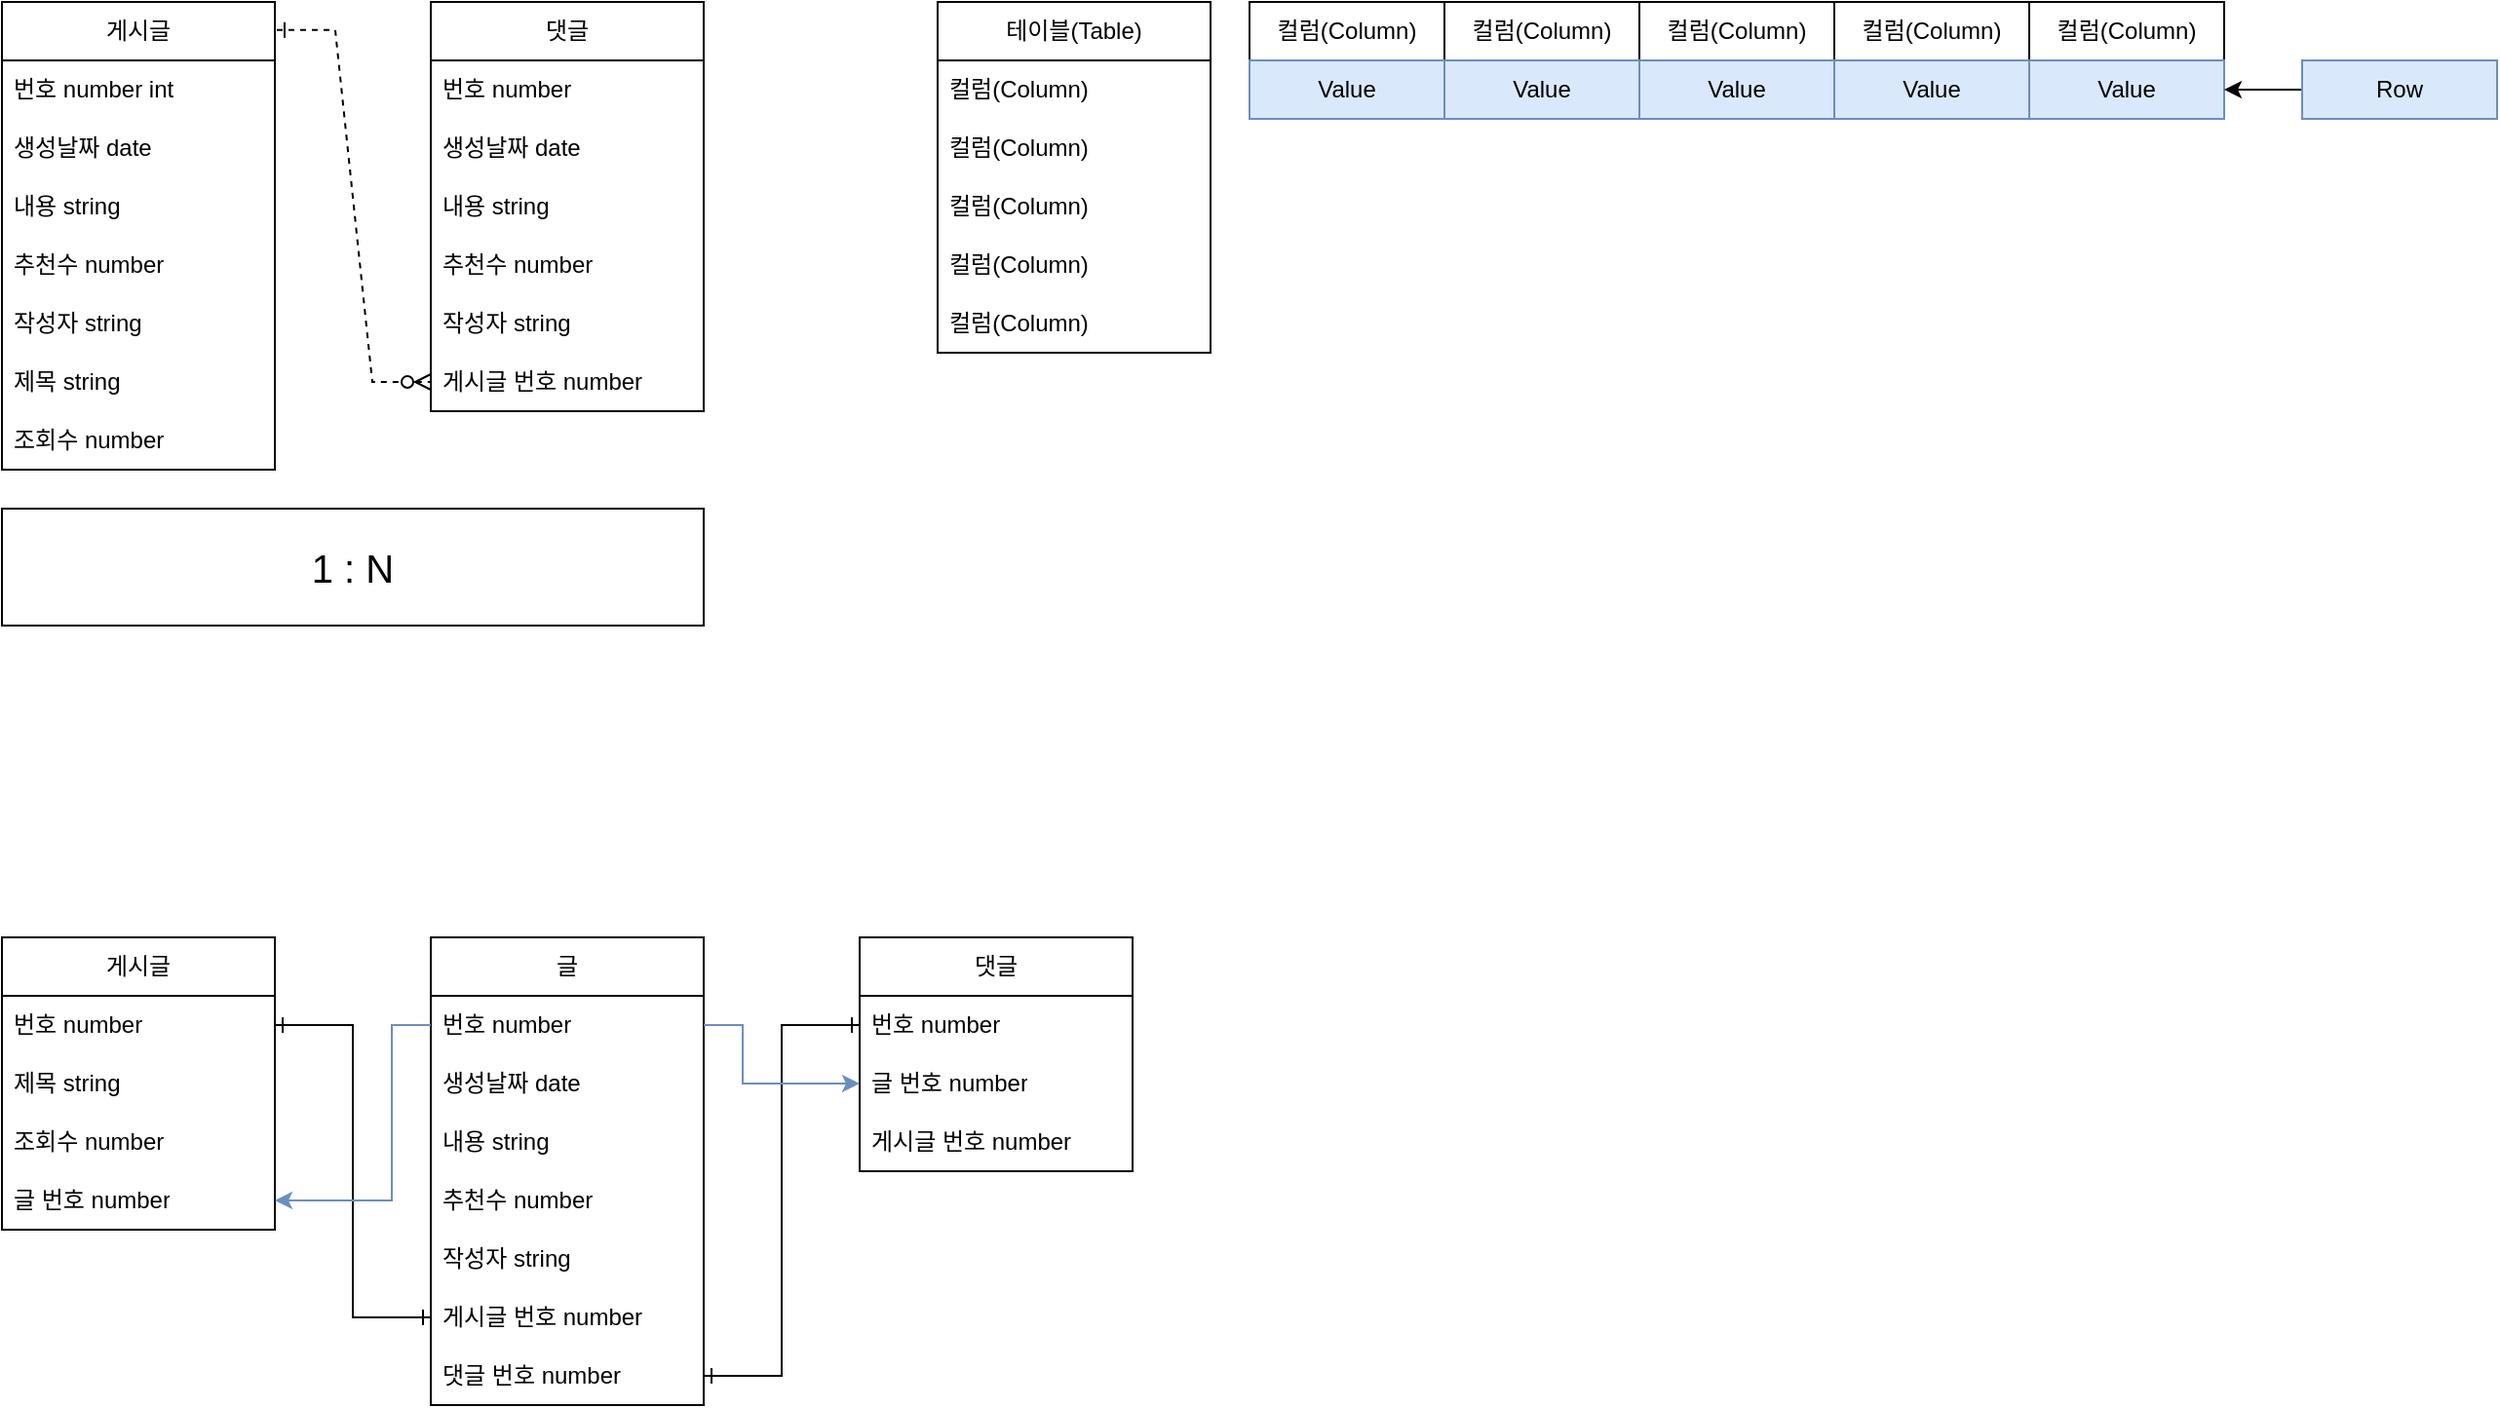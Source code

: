 <mxfile version="24.0.7" type="device">
  <diagram name="페이지-1" id="KGAgxt50V7Duynd_9c-m">
    <mxGraphModel dx="794" dy="462" grid="1" gridSize="10" guides="1" tooltips="1" connect="1" arrows="1" fold="1" page="1" pageScale="1" pageWidth="827" pageHeight="1169" math="0" shadow="0">
      <root>
        <mxCell id="0" />
        <mxCell id="1" parent="0" />
        <mxCell id="qUjW-0NLTXHoHBvG_BIg-1" value="게시글" style="swimlane;fontStyle=0;childLayout=stackLayout;horizontal=1;startSize=30;horizontalStack=0;resizeParent=1;resizeParentMax=0;resizeLast=0;collapsible=1;marginBottom=0;whiteSpace=wrap;html=1;" vertex="1" parent="1">
          <mxGeometry x="40" y="40" width="140" height="240" as="geometry" />
        </mxCell>
        <mxCell id="qUjW-0NLTXHoHBvG_BIg-2" value="번호 number int" style="text;strokeColor=none;fillColor=none;align=left;verticalAlign=middle;spacingLeft=4;spacingRight=4;overflow=hidden;points=[[0,0.5],[1,0.5]];portConstraint=eastwest;rotatable=0;whiteSpace=wrap;html=1;" vertex="1" parent="qUjW-0NLTXHoHBvG_BIg-1">
          <mxGeometry y="30" width="140" height="30" as="geometry" />
        </mxCell>
        <mxCell id="qUjW-0NLTXHoHBvG_BIg-3" value="생성날짜 date" style="text;strokeColor=none;fillColor=none;align=left;verticalAlign=middle;spacingLeft=4;spacingRight=4;overflow=hidden;points=[[0,0.5],[1,0.5]];portConstraint=eastwest;rotatable=0;whiteSpace=wrap;html=1;" vertex="1" parent="qUjW-0NLTXHoHBvG_BIg-1">
          <mxGeometry y="60" width="140" height="30" as="geometry" />
        </mxCell>
        <mxCell id="qUjW-0NLTXHoHBvG_BIg-8" value="내용 string" style="text;strokeColor=none;fillColor=none;align=left;verticalAlign=middle;spacingLeft=4;spacingRight=4;overflow=hidden;points=[[0,0.5],[1,0.5]];portConstraint=eastwest;rotatable=0;whiteSpace=wrap;html=1;" vertex="1" parent="qUjW-0NLTXHoHBvG_BIg-1">
          <mxGeometry y="90" width="140" height="30" as="geometry" />
        </mxCell>
        <mxCell id="qUjW-0NLTXHoHBvG_BIg-9" value="추천수 number" style="text;strokeColor=none;fillColor=none;align=left;verticalAlign=middle;spacingLeft=4;spacingRight=4;overflow=hidden;points=[[0,0.5],[1,0.5]];portConstraint=eastwest;rotatable=0;whiteSpace=wrap;html=1;" vertex="1" parent="qUjW-0NLTXHoHBvG_BIg-1">
          <mxGeometry y="120" width="140" height="30" as="geometry" />
        </mxCell>
        <mxCell id="qUjW-0NLTXHoHBvG_BIg-7" value="작성자 string" style="text;strokeColor=none;fillColor=none;align=left;verticalAlign=middle;spacingLeft=4;spacingRight=4;overflow=hidden;points=[[0,0.5],[1,0.5]];portConstraint=eastwest;rotatable=0;whiteSpace=wrap;html=1;" vertex="1" parent="qUjW-0NLTXHoHBvG_BIg-1">
          <mxGeometry y="150" width="140" height="30" as="geometry" />
        </mxCell>
        <mxCell id="qUjW-0NLTXHoHBvG_BIg-6" value="제목 string" style="text;strokeColor=none;fillColor=none;align=left;verticalAlign=middle;spacingLeft=4;spacingRight=4;overflow=hidden;points=[[0,0.5],[1,0.5]];portConstraint=eastwest;rotatable=0;whiteSpace=wrap;html=1;" vertex="1" parent="qUjW-0NLTXHoHBvG_BIg-1">
          <mxGeometry y="180" width="140" height="30" as="geometry" />
        </mxCell>
        <mxCell id="qUjW-0NLTXHoHBvG_BIg-5" value="조회수 number" style="text;strokeColor=none;fillColor=none;align=left;verticalAlign=middle;spacingLeft=4;spacingRight=4;overflow=hidden;points=[[0,0.5],[1,0.5]];portConstraint=eastwest;rotatable=0;whiteSpace=wrap;html=1;" vertex="1" parent="qUjW-0NLTXHoHBvG_BIg-1">
          <mxGeometry y="210" width="140" height="30" as="geometry" />
        </mxCell>
        <mxCell id="qUjW-0NLTXHoHBvG_BIg-10" value="댓글" style="swimlane;fontStyle=0;childLayout=stackLayout;horizontal=1;startSize=30;horizontalStack=0;resizeParent=1;resizeParentMax=0;resizeLast=0;collapsible=1;marginBottom=0;whiteSpace=wrap;html=1;" vertex="1" parent="1">
          <mxGeometry x="260" y="40" width="140" height="210" as="geometry" />
        </mxCell>
        <mxCell id="qUjW-0NLTXHoHBvG_BIg-11" value="번호 number" style="text;strokeColor=none;fillColor=none;align=left;verticalAlign=middle;spacingLeft=4;spacingRight=4;overflow=hidden;points=[[0,0.5],[1,0.5]];portConstraint=eastwest;rotatable=0;whiteSpace=wrap;html=1;" vertex="1" parent="qUjW-0NLTXHoHBvG_BIg-10">
          <mxGeometry y="30" width="140" height="30" as="geometry" />
        </mxCell>
        <mxCell id="qUjW-0NLTXHoHBvG_BIg-12" value="생성날짜 date" style="text;strokeColor=none;fillColor=none;align=left;verticalAlign=middle;spacingLeft=4;spacingRight=4;overflow=hidden;points=[[0,0.5],[1,0.5]];portConstraint=eastwest;rotatable=0;whiteSpace=wrap;html=1;" vertex="1" parent="qUjW-0NLTXHoHBvG_BIg-10">
          <mxGeometry y="60" width="140" height="30" as="geometry" />
        </mxCell>
        <mxCell id="qUjW-0NLTXHoHBvG_BIg-13" value="내용 string" style="text;strokeColor=none;fillColor=none;align=left;verticalAlign=middle;spacingLeft=4;spacingRight=4;overflow=hidden;points=[[0,0.5],[1,0.5]];portConstraint=eastwest;rotatable=0;whiteSpace=wrap;html=1;" vertex="1" parent="qUjW-0NLTXHoHBvG_BIg-10">
          <mxGeometry y="90" width="140" height="30" as="geometry" />
        </mxCell>
        <mxCell id="qUjW-0NLTXHoHBvG_BIg-14" value="추천수 number" style="text;strokeColor=none;fillColor=none;align=left;verticalAlign=middle;spacingLeft=4;spacingRight=4;overflow=hidden;points=[[0,0.5],[1,0.5]];portConstraint=eastwest;rotatable=0;whiteSpace=wrap;html=1;" vertex="1" parent="qUjW-0NLTXHoHBvG_BIg-10">
          <mxGeometry y="120" width="140" height="30" as="geometry" />
        </mxCell>
        <mxCell id="qUjW-0NLTXHoHBvG_BIg-15" value="작성자 string" style="text;strokeColor=none;fillColor=none;align=left;verticalAlign=middle;spacingLeft=4;spacingRight=4;overflow=hidden;points=[[0,0.5],[1,0.5]];portConstraint=eastwest;rotatable=0;whiteSpace=wrap;html=1;" vertex="1" parent="qUjW-0NLTXHoHBvG_BIg-10">
          <mxGeometry y="150" width="140" height="30" as="geometry" />
        </mxCell>
        <mxCell id="qUjW-0NLTXHoHBvG_BIg-39" value="게시글 번호 number" style="text;strokeColor=none;fillColor=none;align=left;verticalAlign=middle;spacingLeft=4;spacingRight=4;overflow=hidden;points=[[0,0.5],[1,0.5]];portConstraint=eastwest;rotatable=0;whiteSpace=wrap;html=1;" vertex="1" parent="qUjW-0NLTXHoHBvG_BIg-10">
          <mxGeometry y="180" width="140" height="30" as="geometry" />
        </mxCell>
        <mxCell id="qUjW-0NLTXHoHBvG_BIg-20" value="테이블(Table)" style="swimlane;fontStyle=0;childLayout=stackLayout;horizontal=1;startSize=30;horizontalStack=0;resizeParent=1;resizeParentMax=0;resizeLast=0;collapsible=1;marginBottom=0;whiteSpace=wrap;html=1;" vertex="1" parent="1">
          <mxGeometry x="520" y="40" width="140" height="180" as="geometry" />
        </mxCell>
        <mxCell id="qUjW-0NLTXHoHBvG_BIg-21" value="컬럼(Column)" style="text;strokeColor=none;fillColor=none;align=left;verticalAlign=middle;spacingLeft=4;spacingRight=4;overflow=hidden;points=[[0,0.5],[1,0.5]];portConstraint=eastwest;rotatable=0;whiteSpace=wrap;html=1;" vertex="1" parent="qUjW-0NLTXHoHBvG_BIg-20">
          <mxGeometry y="30" width="140" height="30" as="geometry" />
        </mxCell>
        <mxCell id="qUjW-0NLTXHoHBvG_BIg-22" value="컬럼(Column)" style="text;strokeColor=none;fillColor=none;align=left;verticalAlign=middle;spacingLeft=4;spacingRight=4;overflow=hidden;points=[[0,0.5],[1,0.5]];portConstraint=eastwest;rotatable=0;whiteSpace=wrap;html=1;" vertex="1" parent="qUjW-0NLTXHoHBvG_BIg-20">
          <mxGeometry y="60" width="140" height="30" as="geometry" />
        </mxCell>
        <mxCell id="qUjW-0NLTXHoHBvG_BIg-23" value="컬럼(Column)" style="text;strokeColor=none;fillColor=none;align=left;verticalAlign=middle;spacingLeft=4;spacingRight=4;overflow=hidden;points=[[0,0.5],[1,0.5]];portConstraint=eastwest;rotatable=0;whiteSpace=wrap;html=1;" vertex="1" parent="qUjW-0NLTXHoHBvG_BIg-20">
          <mxGeometry y="90" width="140" height="30" as="geometry" />
        </mxCell>
        <mxCell id="qUjW-0NLTXHoHBvG_BIg-24" value="컬럼(Column)" style="text;strokeColor=none;fillColor=none;align=left;verticalAlign=middle;spacingLeft=4;spacingRight=4;overflow=hidden;points=[[0,0.5],[1,0.5]];portConstraint=eastwest;rotatable=0;whiteSpace=wrap;html=1;" vertex="1" parent="qUjW-0NLTXHoHBvG_BIg-20">
          <mxGeometry y="120" width="140" height="30" as="geometry" />
        </mxCell>
        <mxCell id="qUjW-0NLTXHoHBvG_BIg-25" value="컬럼(Column)" style="text;strokeColor=none;fillColor=none;align=left;verticalAlign=middle;spacingLeft=4;spacingRight=4;overflow=hidden;points=[[0,0.5],[1,0.5]];portConstraint=eastwest;rotatable=0;whiteSpace=wrap;html=1;" vertex="1" parent="qUjW-0NLTXHoHBvG_BIg-20">
          <mxGeometry y="150" width="140" height="30" as="geometry" />
        </mxCell>
        <mxCell id="qUjW-0NLTXHoHBvG_BIg-26" value="컬럼(Column)" style="rounded=0;whiteSpace=wrap;html=1;" vertex="1" parent="1">
          <mxGeometry x="680" y="40" width="100" height="30" as="geometry" />
        </mxCell>
        <mxCell id="qUjW-0NLTXHoHBvG_BIg-27" value="컬럼(Column)" style="rounded=0;whiteSpace=wrap;html=1;" vertex="1" parent="1">
          <mxGeometry x="880" y="40" width="100" height="30" as="geometry" />
        </mxCell>
        <mxCell id="qUjW-0NLTXHoHBvG_BIg-28" value="컬럼(Column)" style="rounded=0;whiteSpace=wrap;html=1;" vertex="1" parent="1">
          <mxGeometry x="1080" y="40" width="100" height="30" as="geometry" />
        </mxCell>
        <mxCell id="qUjW-0NLTXHoHBvG_BIg-29" value="컬럼(Column)" style="rounded=0;whiteSpace=wrap;html=1;" vertex="1" parent="1">
          <mxGeometry x="980" y="40" width="100" height="30" as="geometry" />
        </mxCell>
        <mxCell id="qUjW-0NLTXHoHBvG_BIg-30" value="컬럼(Column)" style="rounded=0;whiteSpace=wrap;html=1;" vertex="1" parent="1">
          <mxGeometry x="780" y="40" width="100" height="30" as="geometry" />
        </mxCell>
        <mxCell id="qUjW-0NLTXHoHBvG_BIg-31" value="Value" style="rounded=0;whiteSpace=wrap;html=1;fillColor=#dae8fc;strokeColor=#6c8ebf;" vertex="1" parent="1">
          <mxGeometry x="680" y="70" width="100" height="30" as="geometry" />
        </mxCell>
        <mxCell id="qUjW-0NLTXHoHBvG_BIg-32" value="Value" style="rounded=0;whiteSpace=wrap;html=1;fillColor=#dae8fc;strokeColor=#6c8ebf;" vertex="1" parent="1">
          <mxGeometry x="880" y="70" width="100" height="30" as="geometry" />
        </mxCell>
        <mxCell id="qUjW-0NLTXHoHBvG_BIg-33" value="Value" style="rounded=0;whiteSpace=wrap;html=1;fillColor=#dae8fc;strokeColor=#6c8ebf;" vertex="1" parent="1">
          <mxGeometry x="1080" y="70" width="100" height="30" as="geometry" />
        </mxCell>
        <mxCell id="qUjW-0NLTXHoHBvG_BIg-34" value="Value" style="rounded=0;whiteSpace=wrap;html=1;fillColor=#dae8fc;strokeColor=#6c8ebf;" vertex="1" parent="1">
          <mxGeometry x="980" y="70" width="100" height="30" as="geometry" />
        </mxCell>
        <mxCell id="qUjW-0NLTXHoHBvG_BIg-35" value="Value" style="rounded=0;whiteSpace=wrap;html=1;fillColor=#dae8fc;strokeColor=#6c8ebf;" vertex="1" parent="1">
          <mxGeometry x="780" y="70" width="100" height="30" as="geometry" />
        </mxCell>
        <mxCell id="qUjW-0NLTXHoHBvG_BIg-37" style="edgeStyle=orthogonalEdgeStyle;rounded=0;orthogonalLoop=1;jettySize=auto;html=1;entryX=1;entryY=0.5;entryDx=0;entryDy=0;" edge="1" parent="1" source="qUjW-0NLTXHoHBvG_BIg-36" target="qUjW-0NLTXHoHBvG_BIg-33">
          <mxGeometry relative="1" as="geometry" />
        </mxCell>
        <mxCell id="qUjW-0NLTXHoHBvG_BIg-36" value="Row" style="rounded=0;whiteSpace=wrap;html=1;fillColor=#dae8fc;strokeColor=#6c8ebf;" vertex="1" parent="1">
          <mxGeometry x="1220" y="70" width="100" height="30" as="geometry" />
        </mxCell>
        <mxCell id="qUjW-0NLTXHoHBvG_BIg-41" value="&lt;font style=&quot;font-size: 20px;&quot;&gt;1 : N&lt;/font&gt;" style="rounded=0;whiteSpace=wrap;html=1;" vertex="1" parent="1">
          <mxGeometry x="40" y="300" width="360" height="60" as="geometry" />
        </mxCell>
        <mxCell id="qUjW-0NLTXHoHBvG_BIg-42" value="" style="edgeStyle=entityRelationEdgeStyle;fontSize=12;html=1;endArrow=ERzeroToMany;endFill=1;rounded=0;entryX=0;entryY=0.5;entryDx=0;entryDy=0;dashed=1;startArrow=ERone;startFill=0;exitX=1.007;exitY=0.06;exitDx=0;exitDy=0;exitPerimeter=0;" edge="1" parent="1" source="qUjW-0NLTXHoHBvG_BIg-1" target="qUjW-0NLTXHoHBvG_BIg-39">
          <mxGeometry width="100" height="100" relative="1" as="geometry">
            <mxPoint x="200" y="80" as="sourcePoint" />
            <mxPoint x="320" y="150" as="targetPoint" />
          </mxGeometry>
        </mxCell>
        <mxCell id="qUjW-0NLTXHoHBvG_BIg-43" value="게시글" style="swimlane;fontStyle=0;childLayout=stackLayout;horizontal=1;startSize=30;horizontalStack=0;resizeParent=1;resizeParentMax=0;resizeLast=0;collapsible=1;marginBottom=0;whiteSpace=wrap;html=1;" vertex="1" parent="1">
          <mxGeometry x="40" y="520" width="140" height="150" as="geometry" />
        </mxCell>
        <mxCell id="qUjW-0NLTXHoHBvG_BIg-67" value="번호 number" style="text;strokeColor=none;fillColor=none;align=left;verticalAlign=middle;spacingLeft=4;spacingRight=4;overflow=hidden;points=[[0,0.5],[1,0.5]];portConstraint=eastwest;rotatable=0;whiteSpace=wrap;html=1;" vertex="1" parent="qUjW-0NLTXHoHBvG_BIg-43">
          <mxGeometry y="30" width="140" height="30" as="geometry" />
        </mxCell>
        <mxCell id="qUjW-0NLTXHoHBvG_BIg-49" value="제목 string" style="text;strokeColor=none;fillColor=none;align=left;verticalAlign=middle;spacingLeft=4;spacingRight=4;overflow=hidden;points=[[0,0.5],[1,0.5]];portConstraint=eastwest;rotatable=0;whiteSpace=wrap;html=1;" vertex="1" parent="qUjW-0NLTXHoHBvG_BIg-43">
          <mxGeometry y="60" width="140" height="30" as="geometry" />
        </mxCell>
        <mxCell id="qUjW-0NLTXHoHBvG_BIg-50" value="조회수 number" style="text;strokeColor=none;fillColor=none;align=left;verticalAlign=middle;spacingLeft=4;spacingRight=4;overflow=hidden;points=[[0,0.5],[1,0.5]];portConstraint=eastwest;rotatable=0;whiteSpace=wrap;html=1;" vertex="1" parent="qUjW-0NLTXHoHBvG_BIg-43">
          <mxGeometry y="90" width="140" height="30" as="geometry" />
        </mxCell>
        <mxCell id="qUjW-0NLTXHoHBvG_BIg-68" value="글 번호 number" style="text;strokeColor=none;fillColor=none;align=left;verticalAlign=middle;spacingLeft=4;spacingRight=4;overflow=hidden;points=[[0,0.5],[1,0.5]];portConstraint=eastwest;rotatable=0;whiteSpace=wrap;html=1;" vertex="1" parent="qUjW-0NLTXHoHBvG_BIg-43">
          <mxGeometry y="120" width="140" height="30" as="geometry" />
        </mxCell>
        <mxCell id="qUjW-0NLTXHoHBvG_BIg-51" value="댓글" style="swimlane;fontStyle=0;childLayout=stackLayout;horizontal=1;startSize=30;horizontalStack=0;resizeParent=1;resizeParentMax=0;resizeLast=0;collapsible=1;marginBottom=0;whiteSpace=wrap;html=1;" vertex="1" parent="1">
          <mxGeometry x="480" y="520" width="140" height="120" as="geometry" />
        </mxCell>
        <mxCell id="qUjW-0NLTXHoHBvG_BIg-75" value="번호 number" style="text;strokeColor=none;fillColor=none;align=left;verticalAlign=middle;spacingLeft=4;spacingRight=4;overflow=hidden;points=[[0,0.5],[1,0.5]];portConstraint=eastwest;rotatable=0;whiteSpace=wrap;html=1;" vertex="1" parent="qUjW-0NLTXHoHBvG_BIg-51">
          <mxGeometry y="30" width="140" height="30" as="geometry" />
        </mxCell>
        <mxCell id="qUjW-0NLTXHoHBvG_BIg-71" value="글 번호 number" style="text;strokeColor=none;fillColor=none;align=left;verticalAlign=middle;spacingLeft=4;spacingRight=4;overflow=hidden;points=[[0,0.5],[1,0.5]];portConstraint=eastwest;rotatable=0;whiteSpace=wrap;html=1;" vertex="1" parent="qUjW-0NLTXHoHBvG_BIg-51">
          <mxGeometry y="60" width="140" height="30" as="geometry" />
        </mxCell>
        <mxCell id="qUjW-0NLTXHoHBvG_BIg-57" value="게시글 번호 number" style="text;strokeColor=none;fillColor=none;align=left;verticalAlign=middle;spacingLeft=4;spacingRight=4;overflow=hidden;points=[[0,0.5],[1,0.5]];portConstraint=eastwest;rotatable=0;whiteSpace=wrap;html=1;" vertex="1" parent="qUjW-0NLTXHoHBvG_BIg-51">
          <mxGeometry y="90" width="140" height="30" as="geometry" />
        </mxCell>
        <mxCell id="qUjW-0NLTXHoHBvG_BIg-59" value="글" style="swimlane;fontStyle=0;childLayout=stackLayout;horizontal=1;startSize=30;horizontalStack=0;resizeParent=1;resizeParentMax=0;resizeLast=0;collapsible=1;marginBottom=0;whiteSpace=wrap;html=1;" vertex="1" parent="1">
          <mxGeometry x="260" y="520" width="140" height="240" as="geometry" />
        </mxCell>
        <mxCell id="qUjW-0NLTXHoHBvG_BIg-60" value="번호 number" style="text;strokeColor=none;fillColor=none;align=left;verticalAlign=middle;spacingLeft=4;spacingRight=4;overflow=hidden;points=[[0,0.5],[1,0.5]];portConstraint=eastwest;rotatable=0;whiteSpace=wrap;html=1;" vertex="1" parent="qUjW-0NLTXHoHBvG_BIg-59">
          <mxGeometry y="30" width="140" height="30" as="geometry" />
        </mxCell>
        <mxCell id="qUjW-0NLTXHoHBvG_BIg-61" value="생성날짜 date" style="text;strokeColor=none;fillColor=none;align=left;verticalAlign=middle;spacingLeft=4;spacingRight=4;overflow=hidden;points=[[0,0.5],[1,0.5]];portConstraint=eastwest;rotatable=0;whiteSpace=wrap;html=1;" vertex="1" parent="qUjW-0NLTXHoHBvG_BIg-59">
          <mxGeometry y="60" width="140" height="30" as="geometry" />
        </mxCell>
        <mxCell id="qUjW-0NLTXHoHBvG_BIg-62" value="내용 string" style="text;strokeColor=none;fillColor=none;align=left;verticalAlign=middle;spacingLeft=4;spacingRight=4;overflow=hidden;points=[[0,0.5],[1,0.5]];portConstraint=eastwest;rotatable=0;whiteSpace=wrap;html=1;" vertex="1" parent="qUjW-0NLTXHoHBvG_BIg-59">
          <mxGeometry y="90" width="140" height="30" as="geometry" />
        </mxCell>
        <mxCell id="qUjW-0NLTXHoHBvG_BIg-63" value="추천수 number" style="text;strokeColor=none;fillColor=none;align=left;verticalAlign=middle;spacingLeft=4;spacingRight=4;overflow=hidden;points=[[0,0.5],[1,0.5]];portConstraint=eastwest;rotatable=0;whiteSpace=wrap;html=1;" vertex="1" parent="qUjW-0NLTXHoHBvG_BIg-59">
          <mxGeometry y="120" width="140" height="30" as="geometry" />
        </mxCell>
        <mxCell id="qUjW-0NLTXHoHBvG_BIg-64" value="작성자 string" style="text;strokeColor=none;fillColor=none;align=left;verticalAlign=middle;spacingLeft=4;spacingRight=4;overflow=hidden;points=[[0,0.5],[1,0.5]];portConstraint=eastwest;rotatable=0;whiteSpace=wrap;html=1;" vertex="1" parent="qUjW-0NLTXHoHBvG_BIg-59">
          <mxGeometry y="150" width="140" height="30" as="geometry" />
        </mxCell>
        <mxCell id="qUjW-0NLTXHoHBvG_BIg-69" value="게시글 번호 number" style="text;strokeColor=none;fillColor=none;align=left;verticalAlign=middle;spacingLeft=4;spacingRight=4;overflow=hidden;points=[[0,0.5],[1,0.5]];portConstraint=eastwest;rotatable=0;whiteSpace=wrap;html=1;" vertex="1" parent="qUjW-0NLTXHoHBvG_BIg-59">
          <mxGeometry y="180" width="140" height="30" as="geometry" />
        </mxCell>
        <mxCell id="qUjW-0NLTXHoHBvG_BIg-72" value="댓글 번호 number" style="text;strokeColor=none;fillColor=none;align=left;verticalAlign=middle;spacingLeft=4;spacingRight=4;overflow=hidden;points=[[0,0.5],[1,0.5]];portConstraint=eastwest;rotatable=0;whiteSpace=wrap;html=1;" vertex="1" parent="qUjW-0NLTXHoHBvG_BIg-59">
          <mxGeometry y="210" width="140" height="30" as="geometry" />
        </mxCell>
        <mxCell id="qUjW-0NLTXHoHBvG_BIg-70" style="edgeStyle=orthogonalEdgeStyle;rounded=0;orthogonalLoop=1;jettySize=auto;html=1;exitX=1;exitY=0.5;exitDx=0;exitDy=0;entryX=0;entryY=0.5;entryDx=0;entryDy=0;endArrow=ERone;endFill=0;startArrow=ERone;startFill=0;" edge="1" parent="1" source="qUjW-0NLTXHoHBvG_BIg-67" target="qUjW-0NLTXHoHBvG_BIg-69">
          <mxGeometry relative="1" as="geometry" />
        </mxCell>
        <mxCell id="qUjW-0NLTXHoHBvG_BIg-73" style="edgeStyle=orthogonalEdgeStyle;rounded=0;orthogonalLoop=1;jettySize=auto;html=1;exitX=1;exitY=0.5;exitDx=0;exitDy=0;entryX=0;entryY=0.5;entryDx=0;entryDy=0;endArrow=ERone;endFill=0;startArrow=ERone;startFill=0;" edge="1" parent="1" source="qUjW-0NLTXHoHBvG_BIg-72" target="qUjW-0NLTXHoHBvG_BIg-75">
          <mxGeometry relative="1" as="geometry" />
        </mxCell>
        <mxCell id="qUjW-0NLTXHoHBvG_BIg-76" style="edgeStyle=orthogonalEdgeStyle;rounded=0;orthogonalLoop=1;jettySize=auto;html=1;exitX=1;exitY=0.5;exitDx=0;exitDy=0;entryX=0;entryY=0.5;entryDx=0;entryDy=0;fillColor=#dae8fc;strokeColor=#6c8ebf;" edge="1" parent="1" source="qUjW-0NLTXHoHBvG_BIg-60" target="qUjW-0NLTXHoHBvG_BIg-71">
          <mxGeometry relative="1" as="geometry">
            <Array as="points">
              <mxPoint x="420" y="565" />
              <mxPoint x="420" y="595" />
            </Array>
          </mxGeometry>
        </mxCell>
        <mxCell id="qUjW-0NLTXHoHBvG_BIg-77" style="edgeStyle=orthogonalEdgeStyle;rounded=0;orthogonalLoop=1;jettySize=auto;html=1;exitX=0;exitY=0.5;exitDx=0;exitDy=0;fillColor=#dae8fc;strokeColor=#6c8ebf;" edge="1" parent="1" source="qUjW-0NLTXHoHBvG_BIg-60" target="qUjW-0NLTXHoHBvG_BIg-68">
          <mxGeometry relative="1" as="geometry">
            <Array as="points">
              <mxPoint x="240" y="565" />
              <mxPoint x="240" y="655" />
            </Array>
          </mxGeometry>
        </mxCell>
      </root>
    </mxGraphModel>
  </diagram>
</mxfile>
